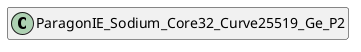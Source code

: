 @startuml
set namespaceSeparator \\
hide members
hide << alias >> circle

class ParagonIE_Sodium_Core32_Curve25519_Ge_P2
@enduml
